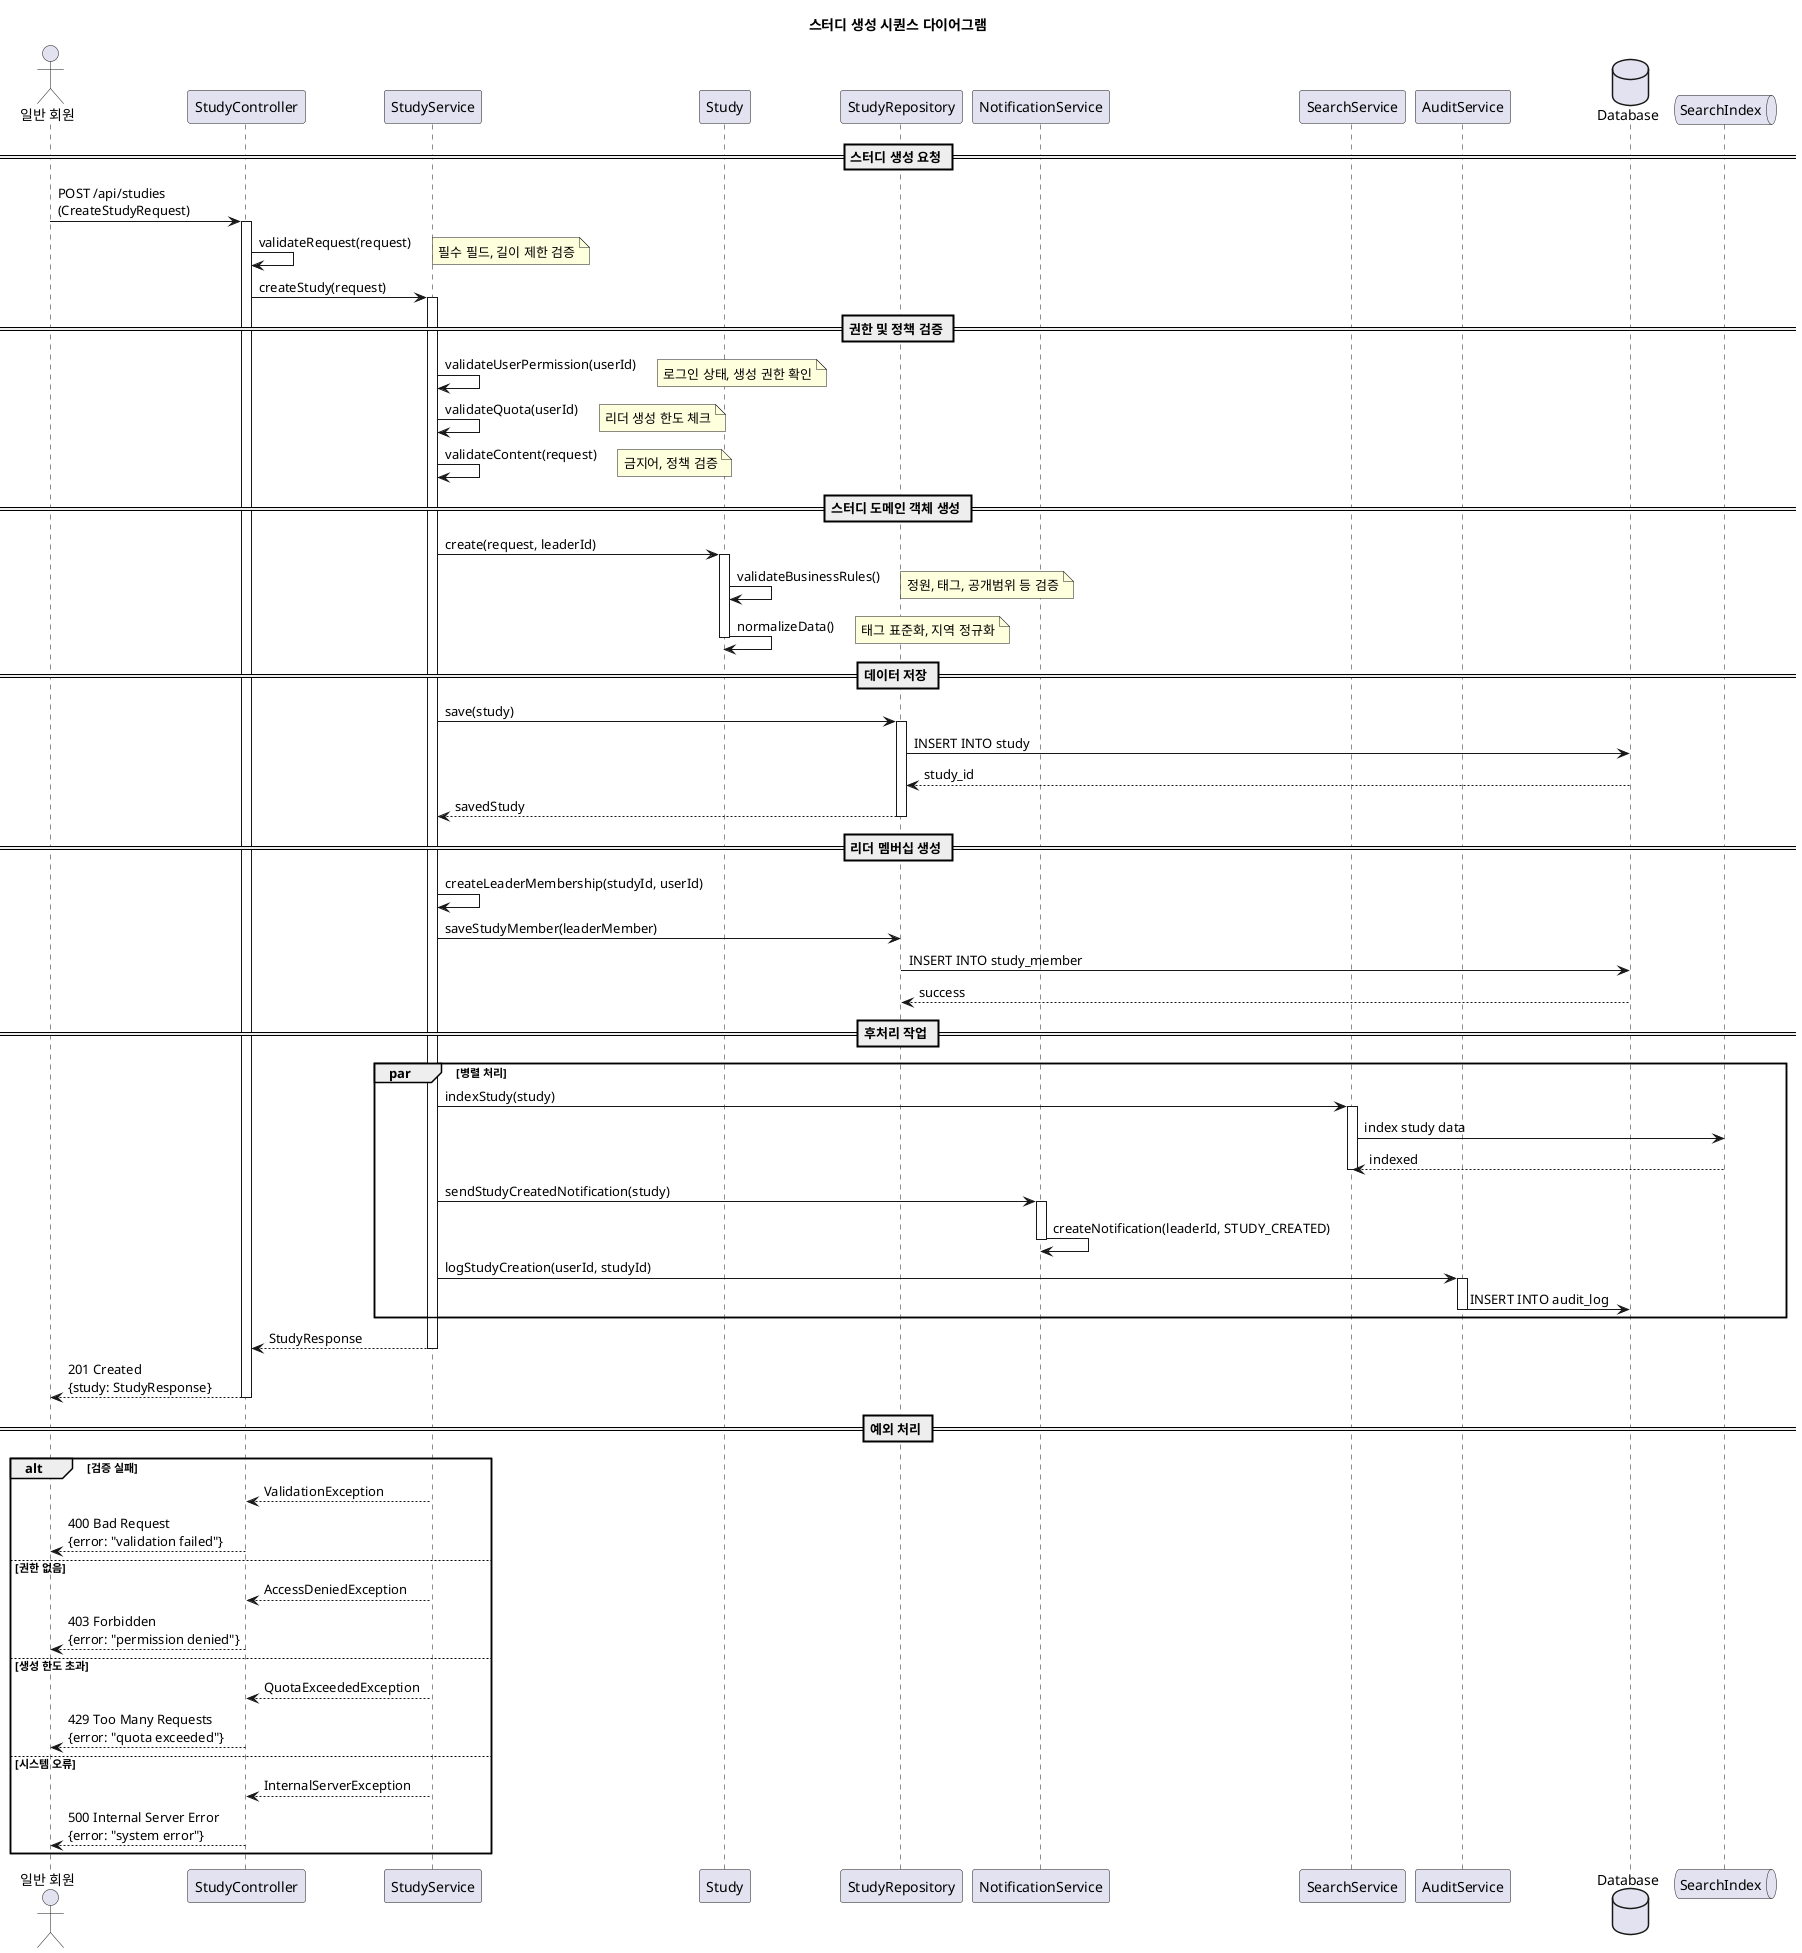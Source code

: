 @startuml
title 스터디 생성 시퀀스 다이어그램

actor "일반 회원" as User
participant "StudyController" as Controller
participant "StudyService" as Service
participant "Study" as StudyDomain
participant "StudyRepository" as Repository
participant "NotificationService" as NotifyService
participant "SearchService" as SearchService
participant "AuditService" as AuditService
database "Database" as DB
queue "SearchIndex" as SearchIdx

== 스터디 생성 요청 ==
User -> Controller: POST /api/studies\n(CreateStudyRequest)
activate Controller

Controller -> Controller: validateRequest(request)
note right: 필수 필드, 길이 제한 검증

Controller -> Service: createStudy(request)
activate Service

== 권한 및 정책 검증 ==
Service -> Service: validateUserPermission(userId)
note right: 로그인 상태, 생성 권한 확인

Service -> Service: validateQuota(userId)
note right: 리더 생성 한도 체크

Service -> Service: validateContent(request)
note right: 금지어, 정책 검증

== 스터디 도메인 객체 생성 ==
Service -> StudyDomain: create(request, leaderId)
activate StudyDomain

StudyDomain -> StudyDomain: validateBusinessRules()
note right: 정원, 태그, 공개범위 등 검증

StudyDomain -> StudyDomain: normalizeData()
note right: 태그 표준화, 지역 정규화
deactivate StudyDomain

== 데이터 저장 ==
Service -> Repository: save(study)
activate Repository
Repository -> DB: INSERT INTO study
DB --> Repository: study_id
Repository --> Service: savedStudy
deactivate Repository

== 리더 멤버십 생성 ==
Service -> Service: createLeaderMembership(studyId, userId)
Service -> Repository: saveStudyMember(leaderMember)
Repository -> DB: INSERT INTO study_member
DB --> Repository: success

== 후처리 작업 ==
par 병렬 처리
    Service -> SearchService: indexStudy(study)
    activate SearchService
    SearchService -> SearchIdx: index study data
    SearchIdx --> SearchService: indexed
    deactivate SearchService
'and
    Service -> NotifyService: sendStudyCreatedNotification(study)
    activate NotifyService
    NotifyService -> NotifyService: createNotification(leaderId, STUDY_CREATED)
    deactivate NotifyService
'and
    Service -> AuditService: logStudyCreation(userId, studyId)
    activate AuditService
    AuditService -> DB: INSERT INTO audit_log
    deactivate AuditService
end

Service --> Controller: StudyResponse
deactivate Service

Controller --> User: 201 Created\n{study: StudyResponse}
deactivate Controller

== 예외 처리 ==
alt 검증 실패
    Service --> Controller: ValidationException
    Controller --> User: 400 Bad Request\n{error: "validation failed"}
else 권한 없음
    Service --> Controller: AccessDeniedException
    Controller --> User: 403 Forbidden\n{error: "permission denied"}
else 생성 한도 초과
    Service --> Controller: QuotaExceededException
    Controller --> User: 429 Too Many Requests\n{error: "quota exceeded"}
else 시스템 오류
    Service --> Controller: InternalServerException
    Controller --> User: 500 Internal Server Error\n{error: "system error"}
end

@enduml
